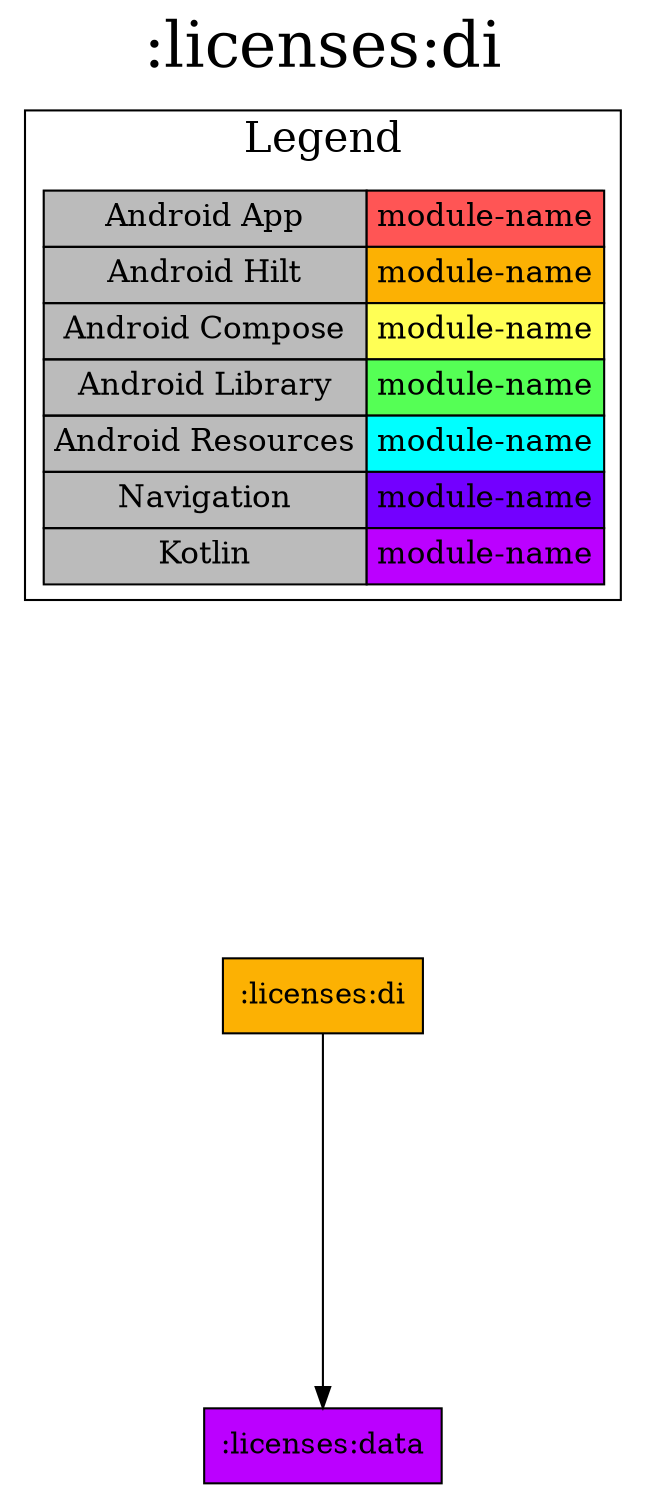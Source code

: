 digraph {
edge ["dir"="forward"]
graph ["dpi"="100","label"=":licenses:di","labelloc"="t","fontsize"="30","ranksep"="2.5","rankdir"="TB"]
node ["style"="filled"]
":licenses:di" ["shape"="box","fillcolor"="#FCB103"]
":licenses:data" ["fillcolor"="#BB00FF","shape"="box"]
{
edge ["dir"="none"]
graph ["rank"="same"]
":licenses:di"
}
":licenses:di" -> ":licenses:data"
subgraph "cluster_legend" {
edge ["dir"="none"]
graph ["label"="Legend","fontsize"="20"]
"Legend" ["style"="filled","fillcolor"="#bbbbbb","shape"="none","margin"="0","fontsize"="15","label"=<
<TABLE BORDER="0" CELLBORDER="1" CELLSPACING="0" CELLPADDING="4">
<TR><TD>Android App</TD><TD BGCOLOR="#FF5555">module-name</TD></TR>
<TR><TD>Android Hilt</TD><TD BGCOLOR="#FCB103">module-name</TD></TR>
<TR><TD>Android Compose</TD><TD BGCOLOR="#FFFF55">module-name</TD></TR>
<TR><TD>Android Library</TD><TD BGCOLOR="#55FF55">module-name</TD></TR>
<TR><TD>Android Resources</TD><TD BGCOLOR="#00FFFF">module-name</TD></TR>
<TR><TD>Navigation</TD><TD BGCOLOR="#7300FF">module-name</TD></TR>
<TR><TD>Kotlin</TD><TD BGCOLOR="#BB00FF">module-name</TD></TR>
</TABLE>
>]
} -> ":licenses:di" ["style"="invis"]
}